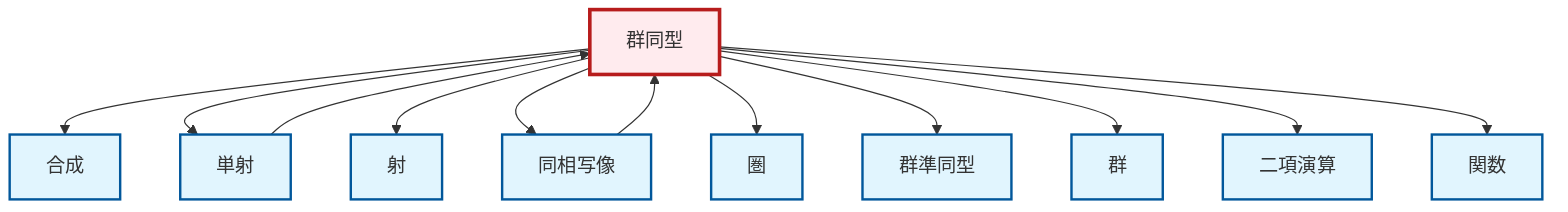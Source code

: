 graph TD
    classDef definition fill:#e1f5fe,stroke:#01579b,stroke-width:2px
    classDef theorem fill:#f3e5f5,stroke:#4a148c,stroke-width:2px
    classDef axiom fill:#fff3e0,stroke:#e65100,stroke-width:2px
    classDef example fill:#e8f5e9,stroke:#1b5e20,stroke-width:2px
    classDef current fill:#ffebee,stroke:#b71c1c,stroke-width:3px
    def-isomorphism["群同型"]:::definition
    def-function["関数"]:::definition
    def-binary-operation["二項演算"]:::definition
    def-composition["合成"]:::definition
    def-homeomorphism["同相写像"]:::definition
    def-monomorphism["単射"]:::definition
    def-morphism["射"]:::definition
    def-group["群"]:::definition
    def-category["圏"]:::definition
    def-homomorphism["群準同型"]:::definition
    def-monomorphism --> def-isomorphism
    def-isomorphism --> def-composition
    def-isomorphism --> def-monomorphism
    def-isomorphism --> def-morphism
    def-isomorphism --> def-homeomorphism
    def-isomorphism --> def-category
    def-isomorphism --> def-homomorphism
    def-isomorphism --> def-group
    def-isomorphism --> def-binary-operation
    def-homeomorphism --> def-isomorphism
    def-isomorphism --> def-function
    class def-isomorphism current
